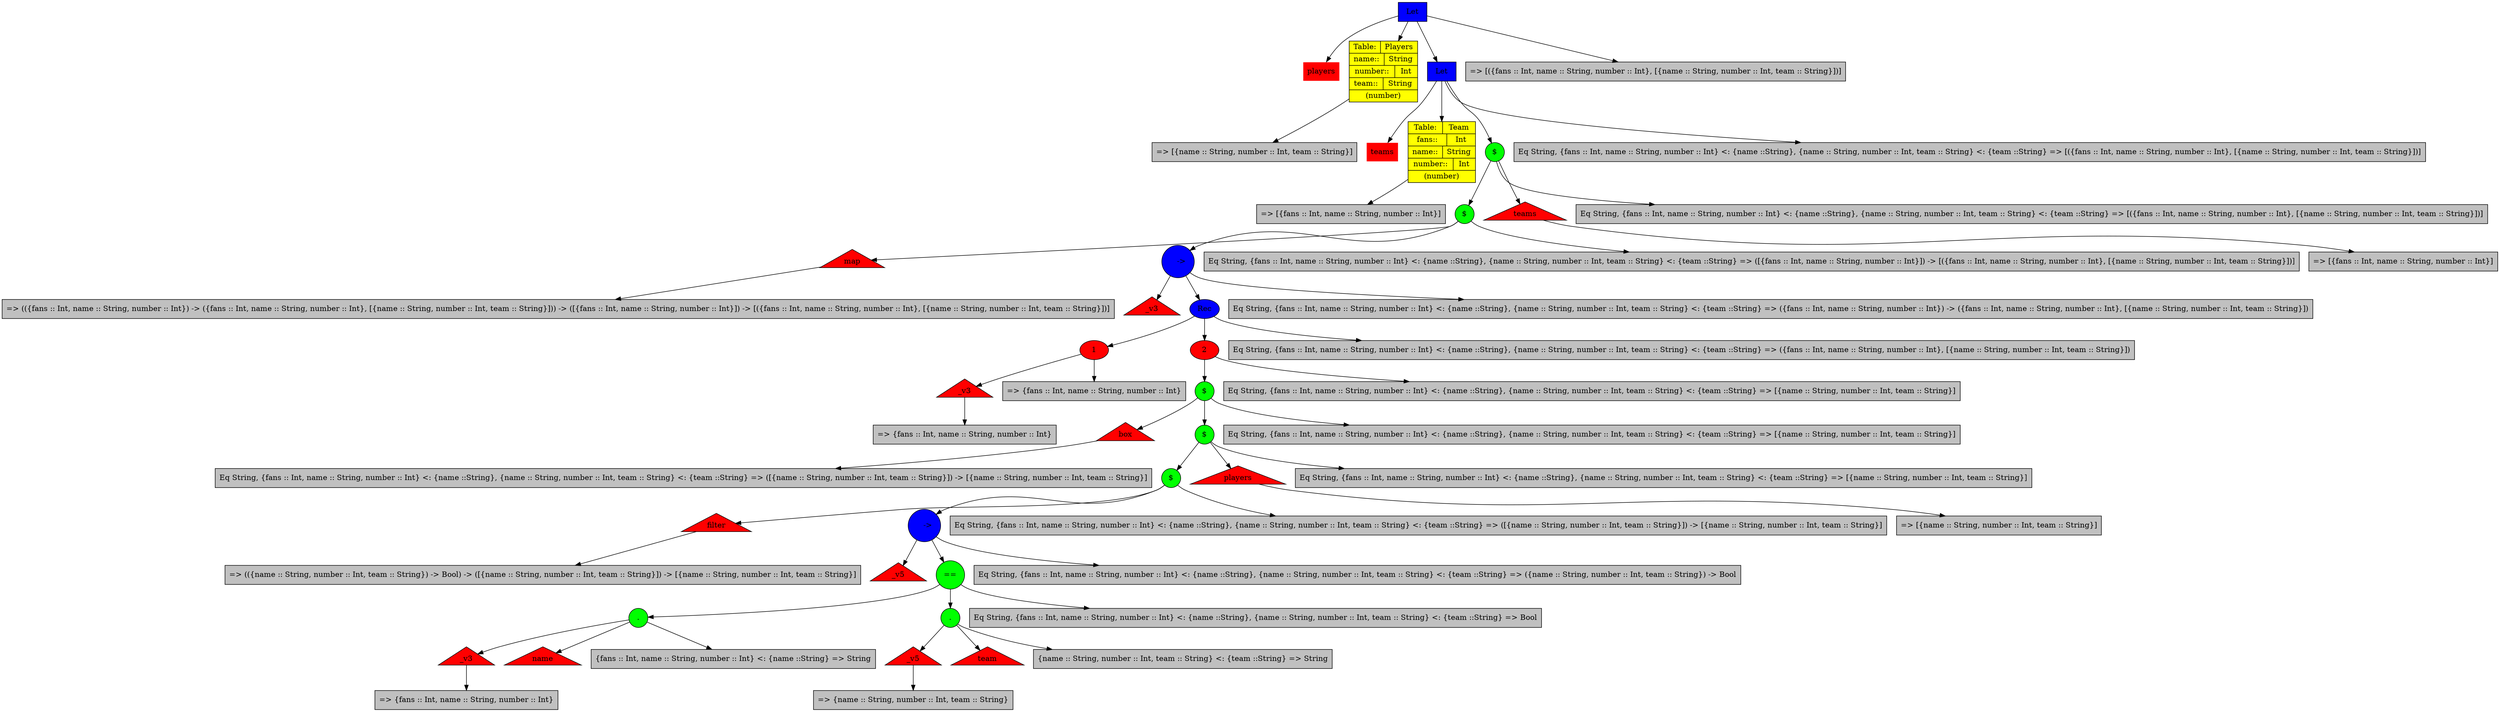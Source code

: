 digraph g {
ordering=out;n1[label=" =\> [(\{fans :: Int, name :: String, number :: Int\}, [\{name :: String, number :: Int, team :: String\}])]",fillcolor=gray,style=filled,shape=record];
n4[label=" =\> [\{name :: String, number :: Int, team :: String\}]",fillcolor=gray,style=filled,shape=record];
n3[shape=record,label="{{Table: | Players} | {name:: | String} | {number:: | Int} | {team:: | String} | {(number)}}",fillcolor=yellow,style=filled];
n6[label="Eq String, \{fans :: Int, name :: String, number :: Int\} \<: \{name ::String\}, \{name :: String, number :: Int, team :: String\} \<: \{team ::String\} =\> [(\{fans :: Int, name :: String, number :: Int\}, [\{name :: String, number :: Int, team :: String\}])]",fillcolor=gray,style=filled,shape=record];
n9[label=" =\> [\{fans :: Int, name :: String, number :: Int\}]",fillcolor=gray,style=filled,shape=record];
n8[shape=record,label="{{Table: | Team} | {fans:: | Int} | {name:: | String} | {number:: | Int} | {(number)}}",fillcolor=yellow,style=filled];
n11[label="Eq String, \{fans :: Int, name :: String, number :: Int\} \<: \{name ::String\}, \{name :: String, number :: Int, team :: String\} \<: \{team ::String\} =\> [(\{fans :: Int, name :: String, number :: Int\}, [\{name :: String, number :: Int, team :: String\}])]",fillcolor=gray,style=filled,shape=record];
n13[label="Eq String, \{fans :: Int, name :: String, number :: Int\} \<: \{name ::String\}, \{name :: String, number :: Int, team :: String\} \<: \{team ::String\} =\> ([\{fans :: Int, name :: String, number :: Int\}]) -\> [(\{fans :: Int, name :: String, number :: Int\}, [\{name :: String, number :: Int, team :: String\}])]",fillcolor=gray,style=filled,shape=record];
n15[label=" =\> ((\{fans :: Int, name :: String, number :: Int\}) -\> (\{fans :: Int, name :: String, number :: Int\}, [\{name :: String, number :: Int, team :: String\}])) -\> ([\{fans :: Int, name :: String, number :: Int\}]) -\> [(\{fans :: Int, name :: String, number :: Int\}, [\{name :: String, number :: Int, team :: String\}])]",fillcolor=gray,style=filled,shape=record];
n14[label="map",fillcolor=red,style=filled,shape=triangle];
n17[label="Eq String, \{fans :: Int, name :: String, number :: Int\} \<: \{name ::String\}, \{name :: String, number :: Int, team :: String\} \<: \{team ::String\} =\> (\{fans :: Int, name :: String, number :: Int\}) -\> (\{fans :: Int, name :: String, number :: Int\}, [\{name :: String, number :: Int, team :: String\}])",fillcolor=gray,style=filled,shape=record];
n18[label="_v3",fillcolor=red,style=filled,shape=triangle];
n20[label="Eq String, \{fans :: Int, name :: String, number :: Int\} \<: \{name ::String\}, \{name :: String, number :: Int, team :: String\} \<: \{team ::String\} =\> (\{fans :: Int, name :: String, number :: Int\}, [\{name :: String, number :: Int, team :: String\}])",fillcolor=gray,style=filled,shape=record];
n22[label=" =\> \{fans :: Int, name :: String, number :: Int\}",fillcolor=gray,style=filled,shape=record];
n24[label=" =\> \{fans :: Int, name :: String, number :: Int\}",fillcolor=gray,style=filled,shape=record];
n23[label="_v3",fillcolor=red,style=filled,shape=triangle];
n21[label="1",fillcolor=red,style=filled,shape=ellipse];
n26[label="Eq String, \{fans :: Int, name :: String, number :: Int\} \<: \{name ::String\}, \{name :: String, number :: Int, team :: String\} \<: \{team ::String\} =\> [\{name :: String, number :: Int, team :: String\}]",fillcolor=gray,style=filled,shape=record];
n28[label="Eq String, \{fans :: Int, name :: String, number :: Int\} \<: \{name ::String\}, \{name :: String, number :: Int, team :: String\} \<: \{team ::String\} =\> [\{name :: String, number :: Int, team :: String\}]",fillcolor=gray,style=filled,shape=record];
n30[label="Eq String, \{fans :: Int, name :: String, number :: Int\} \<: \{name ::String\}, \{name :: String, number :: Int, team :: String\} \<: \{team ::String\} =\> ([\{name :: String, number :: Int, team :: String\}]) -\> [\{name :: String, number :: Int, team :: String\}]",fillcolor=gray,style=filled,shape=record];
n29[label="box",fillcolor=red,style=filled,shape=triangle];
n32[label="Eq String, \{fans :: Int, name :: String, number :: Int\} \<: \{name ::String\}, \{name :: String, number :: Int, team :: String\} \<: \{team ::String\} =\> [\{name :: String, number :: Int, team :: String\}]",fillcolor=gray,style=filled,shape=record];
n34[label="Eq String, \{fans :: Int, name :: String, number :: Int\} \<: \{name ::String\}, \{name :: String, number :: Int, team :: String\} \<: \{team ::String\} =\> ([\{name :: String, number :: Int, team :: String\}]) -\> [\{name :: String, number :: Int, team :: String\}]",fillcolor=gray,style=filled,shape=record];
n36[label=" =\> ((\{name :: String, number :: Int, team :: String\}) -\> Bool) -\> ([\{name :: String, number :: Int, team :: String\}]) -\> [\{name :: String, number :: Int, team :: String\}]",fillcolor=gray,style=filled,shape=record];
n35[label="filter",fillcolor=red,style=filled,shape=triangle];
n38[label="Eq String, \{fans :: Int, name :: String, number :: Int\} \<: \{name ::String\}, \{name :: String, number :: Int, team :: String\} \<: \{team ::String\} =\> (\{name :: String, number :: Int, team :: String\}) -\> Bool",fillcolor=gray,style=filled,shape=record];
n39[label="_v5",fillcolor=red,style=filled,shape=triangle];
n41[label="Eq String, \{fans :: Int, name :: String, number :: Int\} \<: \{name ::String\}, \{name :: String, number :: Int, team :: String\} \<: \{team ::String\} =\> Bool",fillcolor=gray,style=filled,shape=record];
n44[label="\{fans :: Int, name :: String, number :: Int\} \<: \{name ::String\} =\> String",fillcolor=gray,style=filled,shape=record];
n42[label=".",fillcolor=green,style=filled,shape=circle];
n43[label="name",fillcolor=red,style=filled,shape=triangle];
n46[label=" =\> \{fans :: Int, name :: String, number :: Int\}",fillcolor=gray,style=filled,shape=record];
n45[label="_v3",fillcolor=red,style=filled,shape=triangle];
n49[label="\{name :: String, number :: Int, team :: String\} \<: \{team ::String\} =\> String",fillcolor=gray,style=filled,shape=record];
n47[label=".",fillcolor=green,style=filled,shape=circle];
n48[label="team",fillcolor=red,style=filled,shape=triangle];
n51[label=" =\> \{name :: String, number :: Int, team :: String\}",fillcolor=gray,style=filled,shape=record];
n50[label="_v5",fillcolor=red,style=filled,shape=triangle];
n40[label="==",fillcolor=green,style=filled,shape=circle];
n37[label="\   -\>",fillcolor=blue,style=filled,shape=circle];
n33[label="$",fillcolor=green,style=filled,shape=circle];
n53[label=" =\> [\{name :: String, number :: Int, team :: String\}]",fillcolor=gray,style=filled,shape=record];
n52[label="players",fillcolor=red,style=filled,shape=triangle];
n31[label="$",fillcolor=green,style=filled,shape=circle];
n27[label="$",fillcolor=green,style=filled,shape=circle];
n25[label="2",fillcolor=red,style=filled,shape=ellipse];
n19[label="Rec",fillcolor=blue,style=filled,shape=ellipse];
n16[label="\   -\>",fillcolor=blue,style=filled,shape=circle];
n12[label="$",fillcolor=green,style=filled,shape=circle];
n55[label=" =\> [\{fans :: Int, name :: String, number :: Int\}]",fillcolor=gray,style=filled,shape=record];
n54[label="teams",fillcolor=red,style=filled,shape=triangle];
n10[label="$",fillcolor=green,style=filled,shape=circle];
n7[label="teams",fillcolor=red,style=filled,shape=record,color=white];
n5[label="Let",fillcolor=blue,style=filled,shape=record];
n2[label="players",fillcolor=red,style=filled,shape=record,color=white];
n0[label="Let",fillcolor=blue,style=filled,shape=record];
n3 -> n4;
n8 -> n9;
n14 -> n15;
n23 -> n24;
n21 -> n23;
n21 -> n22;
n29 -> n30;
n35 -> n36;
n45 -> n46;
n42 -> n45;
n42 -> n43;
n42 -> n44;
n50 -> n51;
n47 -> n50;
n47 -> n48;
n47 -> n49;
n40 -> n42;
n40 -> n47;
n40 -> n41;
n37 -> n39;
n37 -> n40;
n37 -> n38;
n33 -> n35;
n33 -> n37;
n33 -> n34;
n52 -> n53;
n31 -> n33;
n31 -> n52;
n31 -> n32;
n27 -> n29;
n27 -> n31;
n27 -> n28;
n25 -> n27;
n25 -> n26;
n19 -> n21;
n19 -> n25;
n19 -> n20;
n16 -> n18;
n16 -> n19;
n16 -> n17;
n12 -> n14;
n12 -> n16;
n12 -> n13;
n54 -> n55;
n10 -> n12;
n10 -> n54;
n10 -> n11;
n5 -> n7;
n5 -> n8;
n5 -> n10;
n5 -> n6;
n0 -> n2;
n0 -> n3;
n0 -> n5;
n0 -> n1;
}